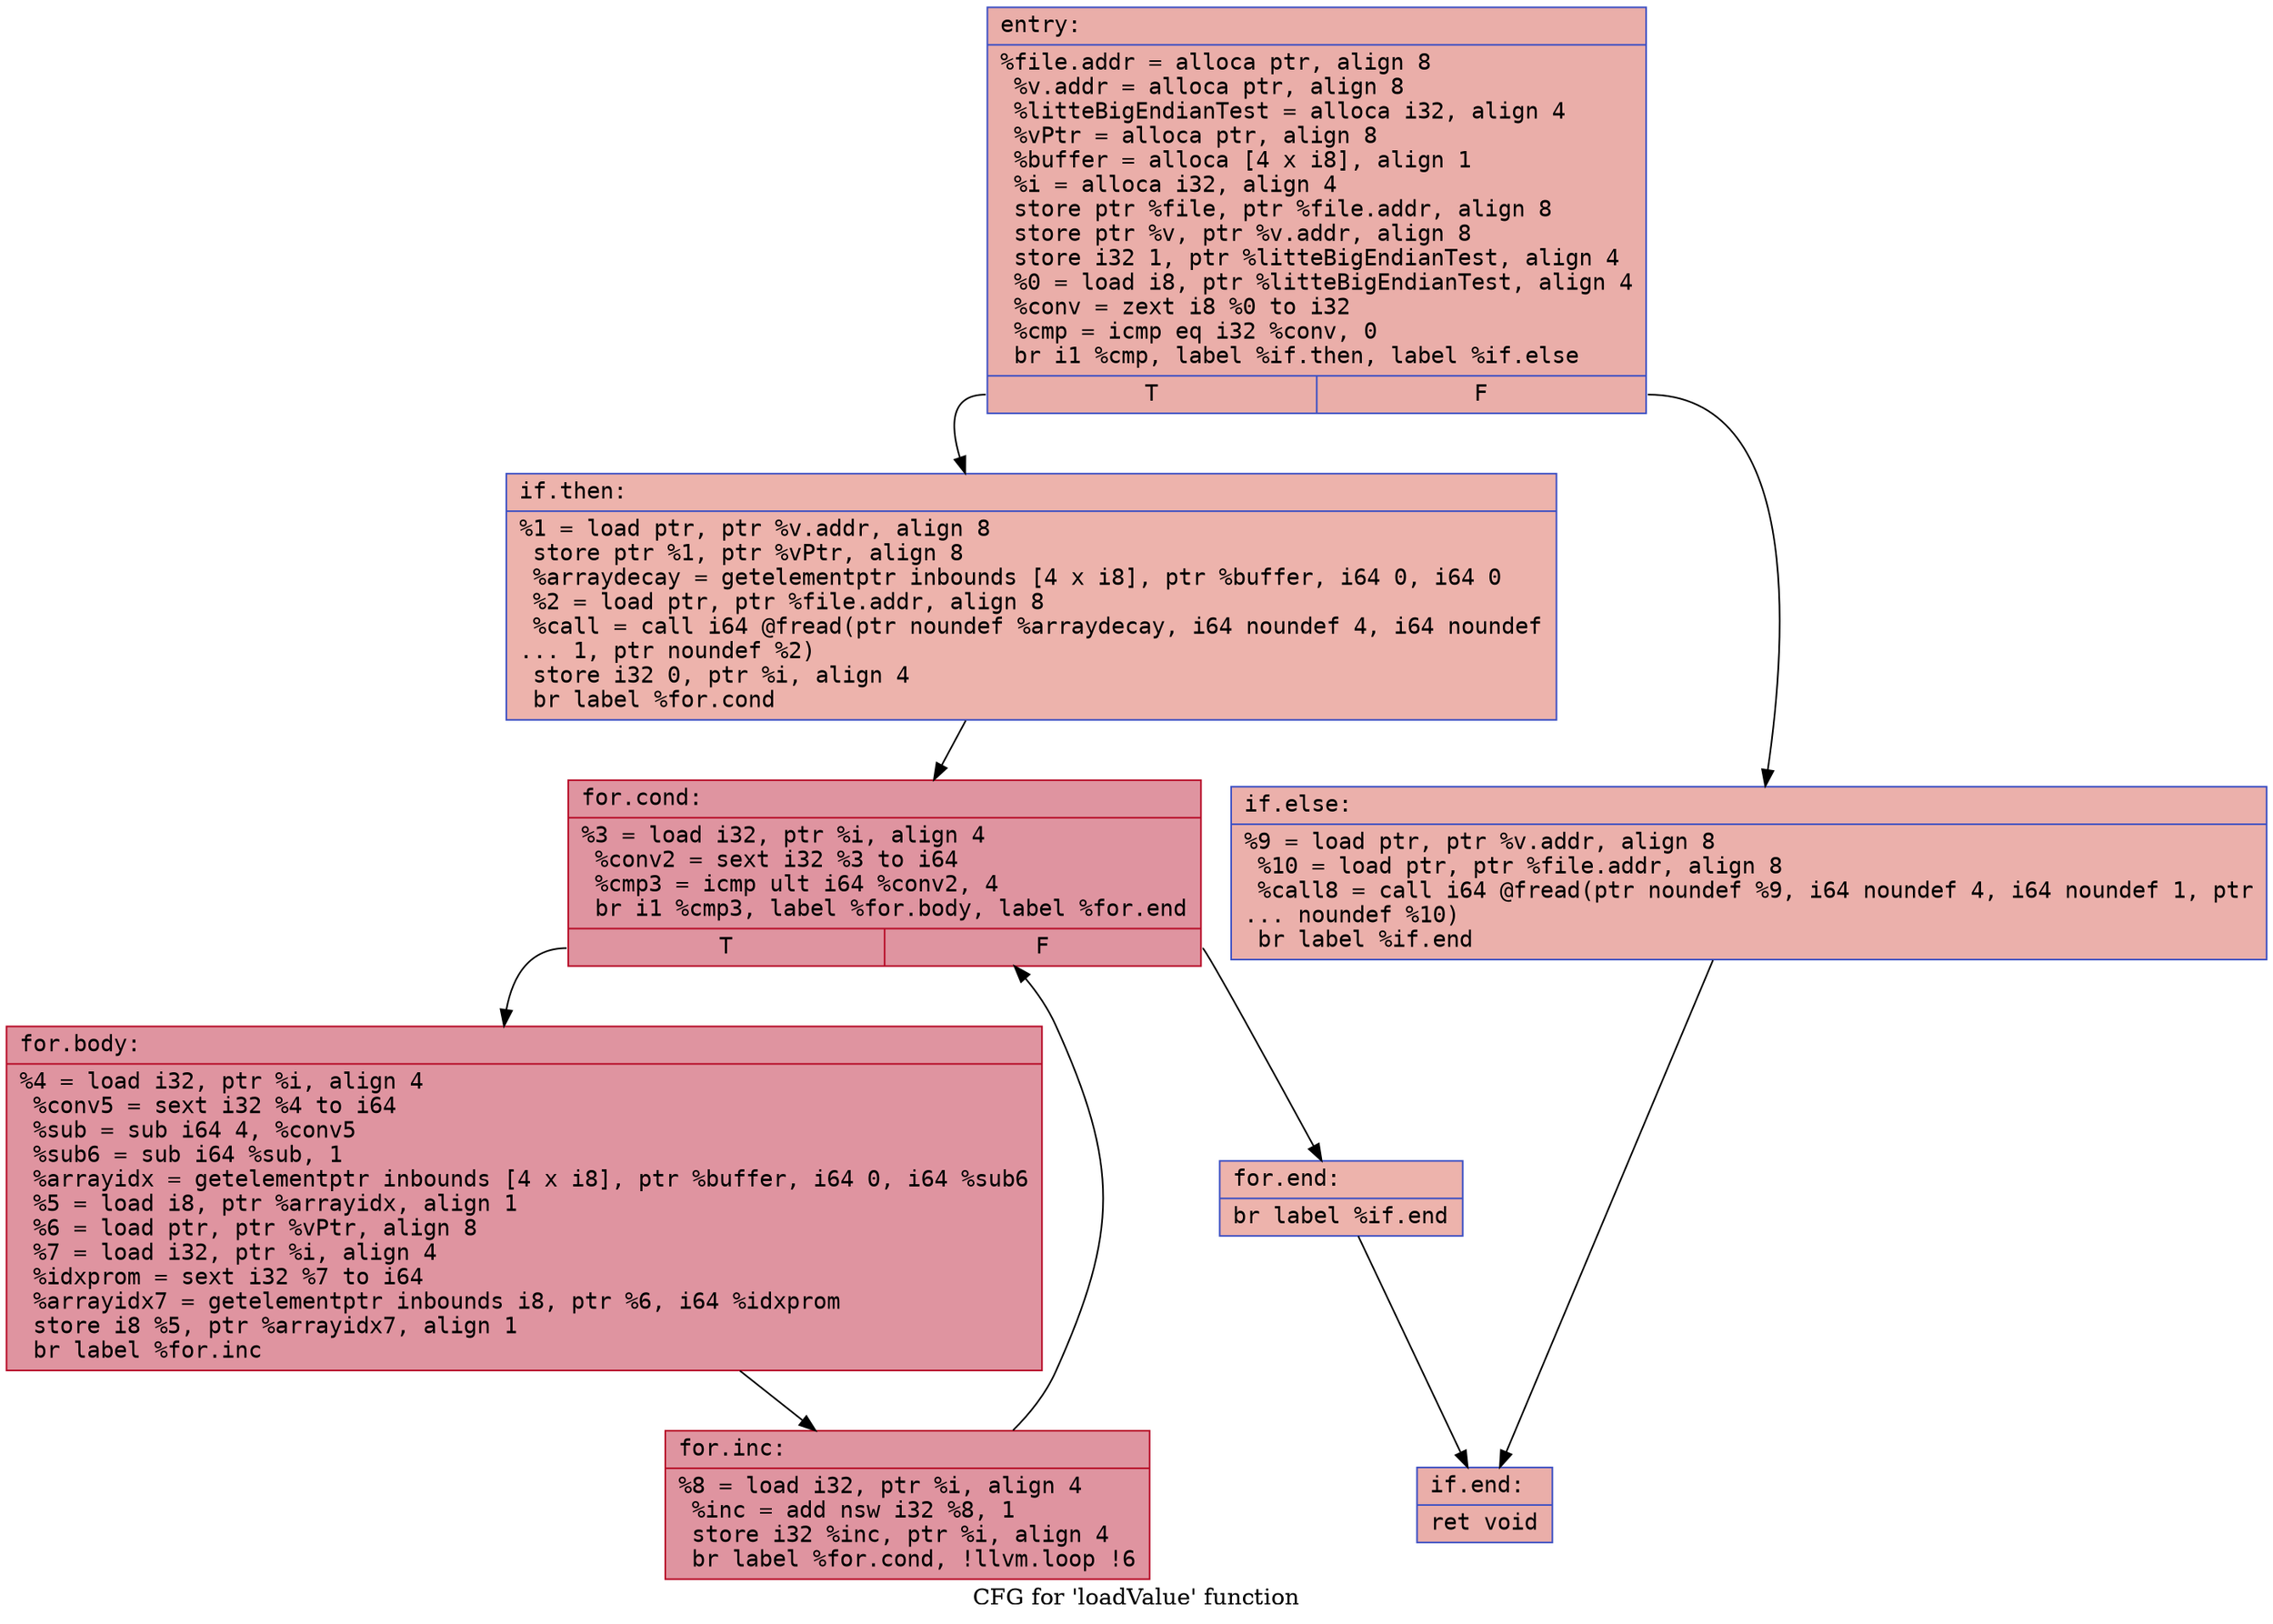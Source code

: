 digraph "CFG for 'loadValue' function" {
	label="CFG for 'loadValue' function";

	Node0x5598b3e07b40 [shape=record,color="#3d50c3ff", style=filled, fillcolor="#d0473d70" fontname="Courier",label="{entry:\l|  %file.addr = alloca ptr, align 8\l  %v.addr = alloca ptr, align 8\l  %litteBigEndianTest = alloca i32, align 4\l  %vPtr = alloca ptr, align 8\l  %buffer = alloca [4 x i8], align 1\l  %i = alloca i32, align 4\l  store ptr %file, ptr %file.addr, align 8\l  store ptr %v, ptr %v.addr, align 8\l  store i32 1, ptr %litteBigEndianTest, align 4\l  %0 = load i8, ptr %litteBigEndianTest, align 4\l  %conv = zext i8 %0 to i32\l  %cmp = icmp eq i32 %conv, 0\l  br i1 %cmp, label %if.then, label %if.else\l|{<s0>T|<s1>F}}"];
	Node0x5598b3e07b40:s0 -> Node0x5598b3e08300[tooltip="entry -> if.then\nProbability 37.50%" ];
	Node0x5598b3e07b40:s1 -> Node0x5598b3e08370[tooltip="entry -> if.else\nProbability 62.50%" ];
	Node0x5598b3e08300 [shape=record,color="#3d50c3ff", style=filled, fillcolor="#d6524470" fontname="Courier",label="{if.then:\l|  %1 = load ptr, ptr %v.addr, align 8\l  store ptr %1, ptr %vPtr, align 8\l  %arraydecay = getelementptr inbounds [4 x i8], ptr %buffer, i64 0, i64 0\l  %2 = load ptr, ptr %file.addr, align 8\l  %call = call i64 @fread(ptr noundef %arraydecay, i64 noundef 4, i64 noundef\l... 1, ptr noundef %2)\l  store i32 0, ptr %i, align 4\l  br label %for.cond\l}"];
	Node0x5598b3e08300 -> Node0x5598b3e08b40[tooltip="if.then -> for.cond\nProbability 100.00%" ];
	Node0x5598b3e08b40 [shape=record,color="#b70d28ff", style=filled, fillcolor="#b70d2870" fontname="Courier",label="{for.cond:\l|  %3 = load i32, ptr %i, align 4\l  %conv2 = sext i32 %3 to i64\l  %cmp3 = icmp ult i64 %conv2, 4\l  br i1 %cmp3, label %for.body, label %for.end\l|{<s0>T|<s1>F}}"];
	Node0x5598b3e08b40:s0 -> Node0x5598b3e08da0[tooltip="for.cond -> for.body\nProbability 96.88%" ];
	Node0x5598b3e08b40:s1 -> Node0x5598b3e08df0[tooltip="for.cond -> for.end\nProbability 3.12%" ];
	Node0x5598b3e08da0 [shape=record,color="#b70d28ff", style=filled, fillcolor="#b70d2870" fontname="Courier",label="{for.body:\l|  %4 = load i32, ptr %i, align 4\l  %conv5 = sext i32 %4 to i64\l  %sub = sub i64 4, %conv5\l  %sub6 = sub i64 %sub, 1\l  %arrayidx = getelementptr inbounds [4 x i8], ptr %buffer, i64 0, i64 %sub6\l  %5 = load i8, ptr %arrayidx, align 1\l  %6 = load ptr, ptr %vPtr, align 8\l  %7 = load i32, ptr %i, align 4\l  %idxprom = sext i32 %7 to i64\l  %arrayidx7 = getelementptr inbounds i8, ptr %6, i64 %idxprom\l  store i8 %5, ptr %arrayidx7, align 1\l  br label %for.inc\l}"];
	Node0x5598b3e08da0 -> Node0x5598b3e08480[tooltip="for.body -> for.inc\nProbability 100.00%" ];
	Node0x5598b3e08480 [shape=record,color="#b70d28ff", style=filled, fillcolor="#b70d2870" fontname="Courier",label="{for.inc:\l|  %8 = load i32, ptr %i, align 4\l  %inc = add nsw i32 %8, 1\l  store i32 %inc, ptr %i, align 4\l  br label %for.cond, !llvm.loop !6\l}"];
	Node0x5598b3e08480 -> Node0x5598b3e08b40[tooltip="for.inc -> for.cond\nProbability 100.00%" ];
	Node0x5598b3e08df0 [shape=record,color="#3d50c3ff", style=filled, fillcolor="#d6524470" fontname="Courier",label="{for.end:\l|  br label %if.end\l}"];
	Node0x5598b3e08df0 -> Node0x5598b3e13820[tooltip="for.end -> if.end\nProbability 100.00%" ];
	Node0x5598b3e08370 [shape=record,color="#3d50c3ff", style=filled, fillcolor="#d24b4070" fontname="Courier",label="{if.else:\l|  %9 = load ptr, ptr %v.addr, align 8\l  %10 = load ptr, ptr %file.addr, align 8\l  %call8 = call i64 @fread(ptr noundef %9, i64 noundef 4, i64 noundef 1, ptr\l... noundef %10)\l  br label %if.end\l}"];
	Node0x5598b3e08370 -> Node0x5598b3e13820[tooltip="if.else -> if.end\nProbability 100.00%" ];
	Node0x5598b3e13820 [shape=record,color="#3d50c3ff", style=filled, fillcolor="#d0473d70" fontname="Courier",label="{if.end:\l|  ret void\l}"];
}
